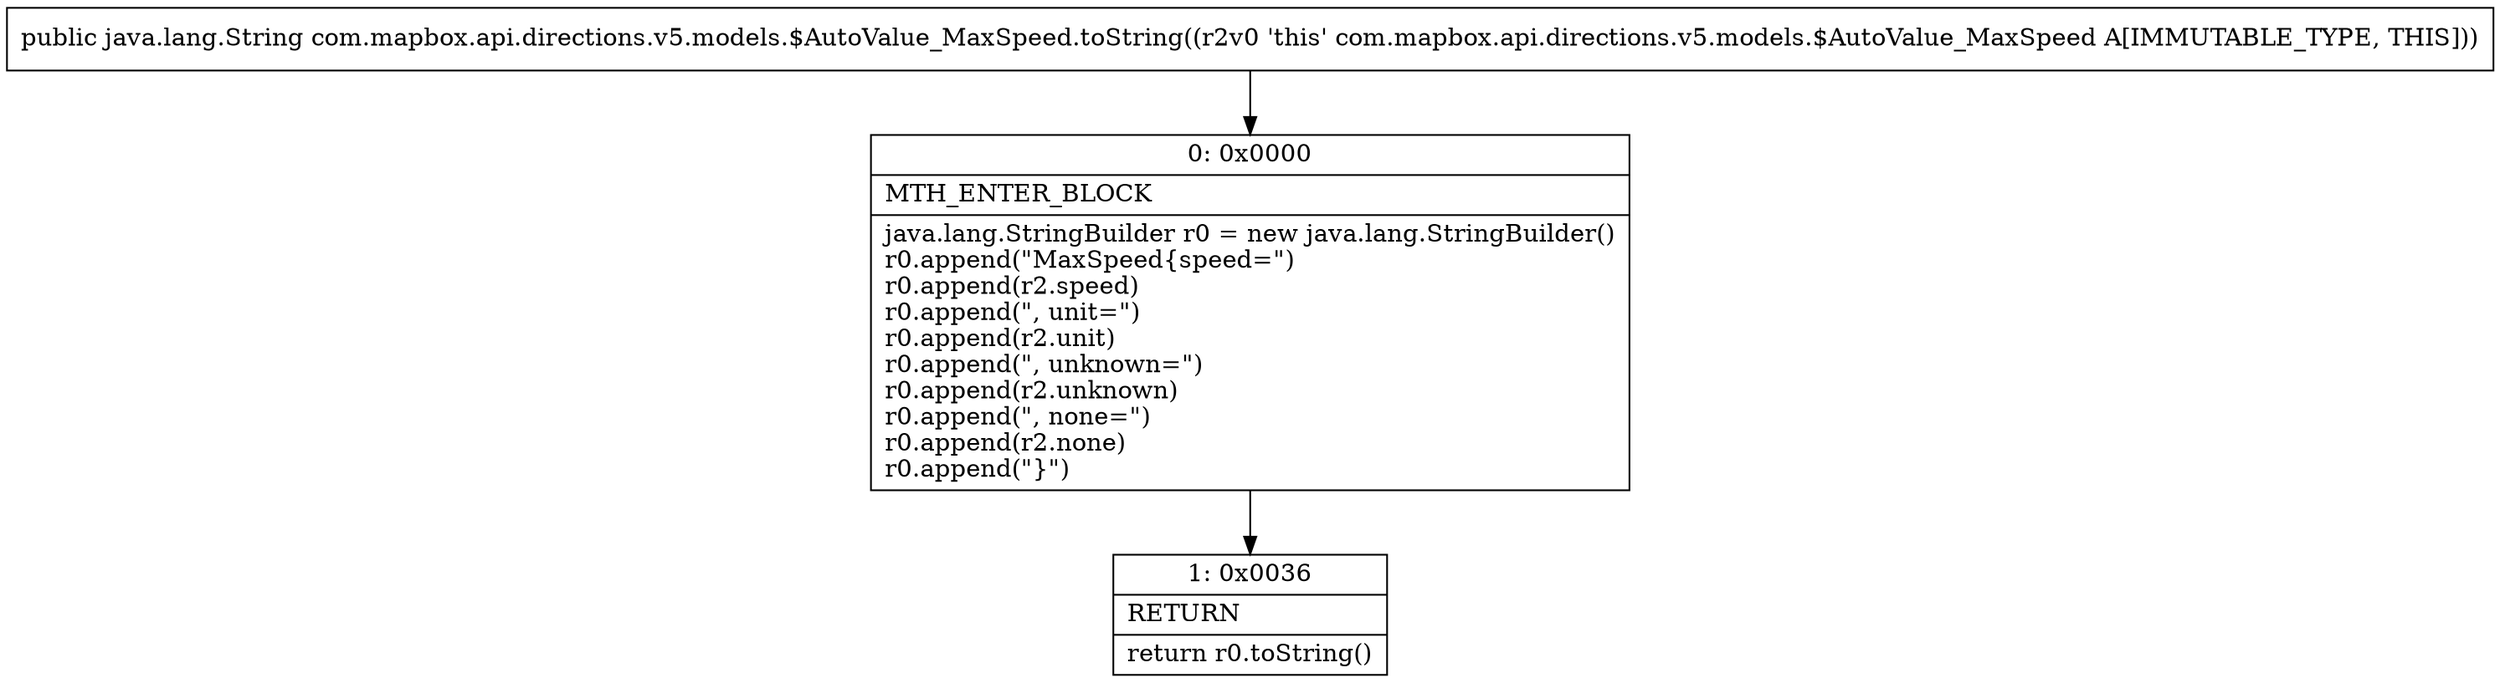 digraph "CFG forcom.mapbox.api.directions.v5.models.$AutoValue_MaxSpeed.toString()Ljava\/lang\/String;" {
Node_0 [shape=record,label="{0\:\ 0x0000|MTH_ENTER_BLOCK\l|java.lang.StringBuilder r0 = new java.lang.StringBuilder()\lr0.append(\"MaxSpeed\{speed=\")\lr0.append(r2.speed)\lr0.append(\", unit=\")\lr0.append(r2.unit)\lr0.append(\", unknown=\")\lr0.append(r2.unknown)\lr0.append(\", none=\")\lr0.append(r2.none)\lr0.append(\"\}\")\l}"];
Node_1 [shape=record,label="{1\:\ 0x0036|RETURN\l|return r0.toString()\l}"];
MethodNode[shape=record,label="{public java.lang.String com.mapbox.api.directions.v5.models.$AutoValue_MaxSpeed.toString((r2v0 'this' com.mapbox.api.directions.v5.models.$AutoValue_MaxSpeed A[IMMUTABLE_TYPE, THIS])) }"];
MethodNode -> Node_0;
Node_0 -> Node_1;
}

